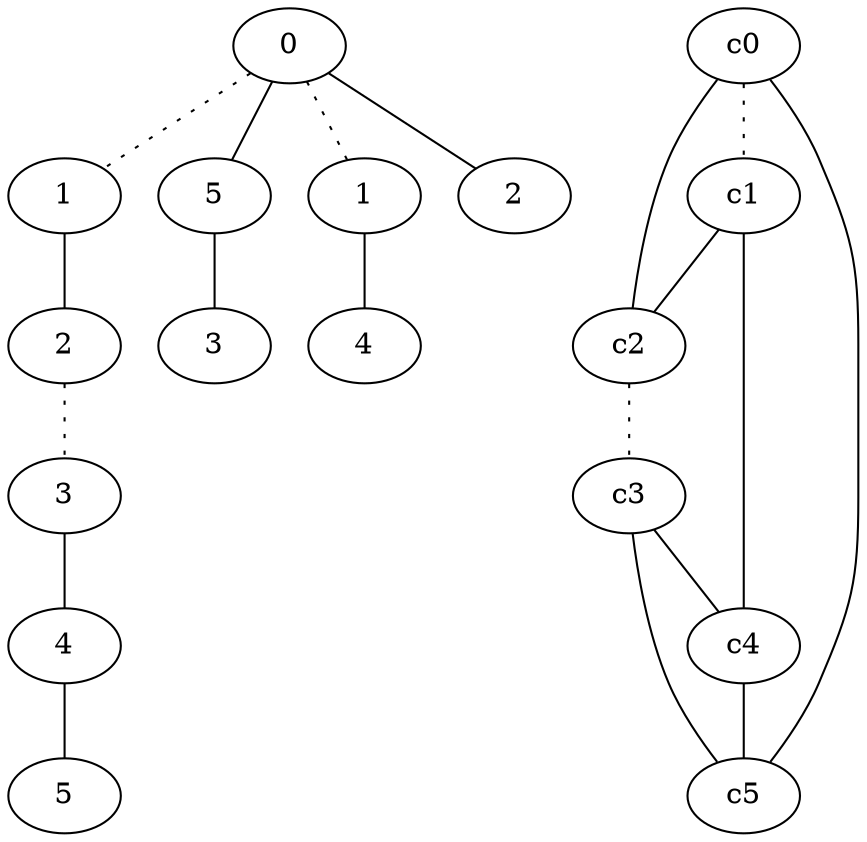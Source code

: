 graph {
a0[label=0];
a1[label=1];
a2[label=2];
a3[label=3];
a4[label=4];
a5[label=5];
a6[label=5];
a7[label=3];
a8[label=1];
a9[label=4];
a10[label=2];
a0 -- a1 [style=dotted];
a0 -- a6;
a0 -- a8 [style=dotted];
a0 -- a10;
a1 -- a2;
a2 -- a3 [style=dotted];
a3 -- a4;
a4 -- a5;
a6 -- a7;
a8 -- a9;
c0 -- c1 [style=dotted];
c0 -- c2;
c0 -- c5;
c1 -- c2;
c1 -- c4;
c2 -- c3 [style=dotted];
c3 -- c4;
c3 -- c5;
c4 -- c5;
}
